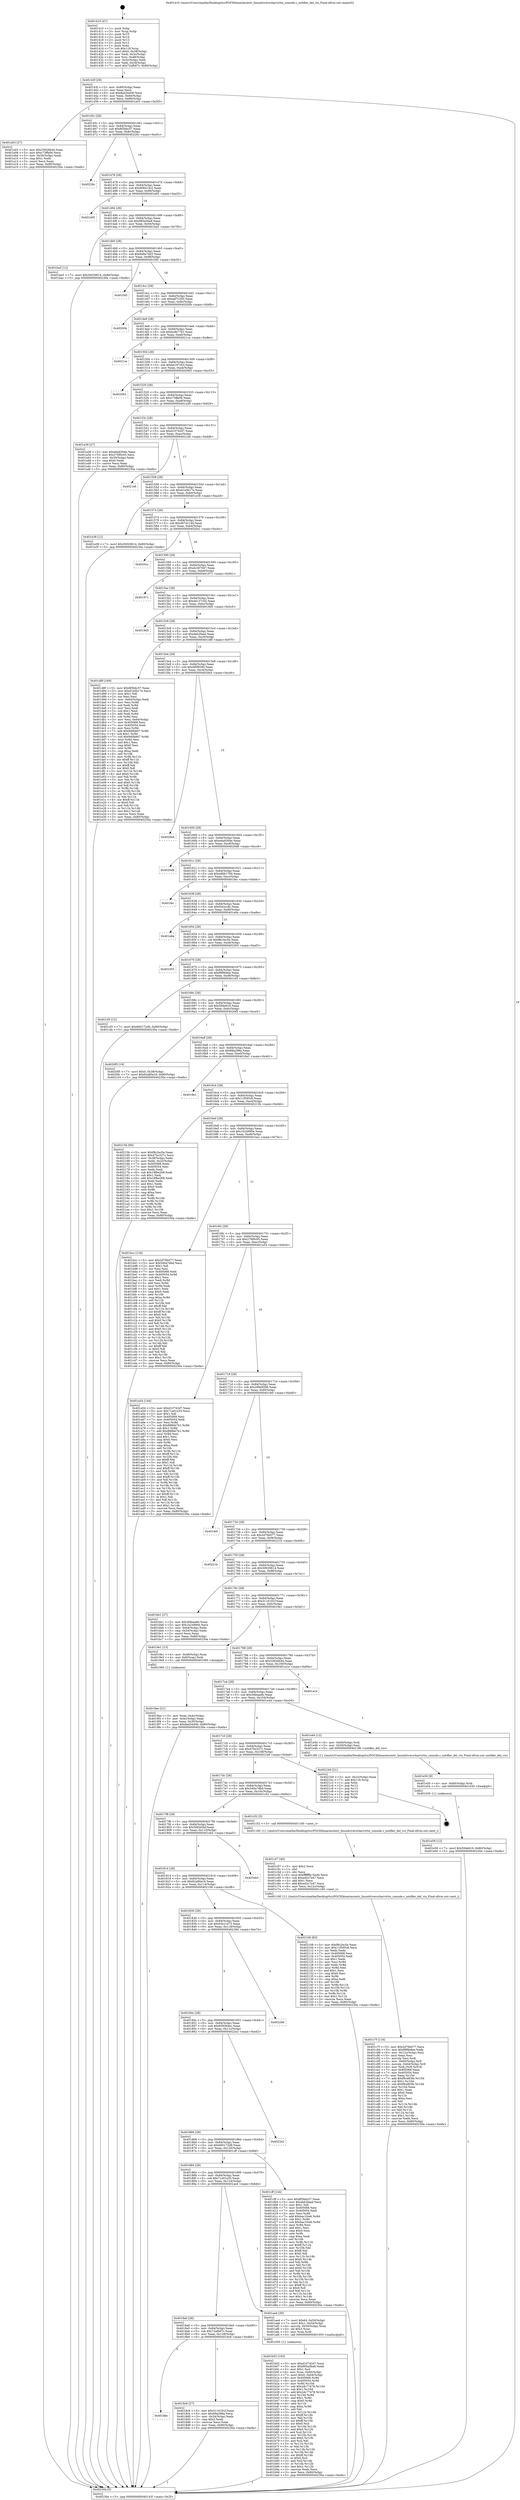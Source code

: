 digraph "0x401410" {
  label = "0x401410 (/mnt/c/Users/mathe/Desktop/tcc/POCII/binaries/extr_linuxdriverscharvirtio_console.c_notifier_del_vio_Final-ollvm.out::main(0))"
  labelloc = "t"
  node[shape=record]

  Entry [label="",width=0.3,height=0.3,shape=circle,fillcolor=black,style=filled]
  "0x40143f" [label="{
     0x40143f [29]\l
     | [instrs]\l
     &nbsp;&nbsp;0x40143f \<+3\>: mov -0x80(%rbp),%eax\l
     &nbsp;&nbsp;0x401442 \<+2\>: mov %eax,%ecx\l
     &nbsp;&nbsp;0x401444 \<+6\>: sub $0x8ad34406,%ecx\l
     &nbsp;&nbsp;0x40144a \<+6\>: mov %eax,-0x84(%rbp)\l
     &nbsp;&nbsp;0x401450 \<+6\>: mov %ecx,-0x88(%rbp)\l
     &nbsp;&nbsp;0x401456 \<+6\>: je 0000000000401a03 \<main+0x5f3\>\l
  }"]
  "0x401a03" [label="{
     0x401a03 [27]\l
     | [instrs]\l
     &nbsp;&nbsp;0x401a03 \<+5\>: mov $0x33926b44,%eax\l
     &nbsp;&nbsp;0x401a08 \<+5\>: mov $0xc73ffa06,%ecx\l
     &nbsp;&nbsp;0x401a0d \<+3\>: mov -0x30(%rbp),%edx\l
     &nbsp;&nbsp;0x401a10 \<+3\>: cmp $0x1,%edx\l
     &nbsp;&nbsp;0x401a13 \<+3\>: cmovl %ecx,%eax\l
     &nbsp;&nbsp;0x401a16 \<+3\>: mov %eax,-0x80(%rbp)\l
     &nbsp;&nbsp;0x401a19 \<+5\>: jmp 000000000040230a \<main+0xefa\>\l
  }"]
  "0x40145c" [label="{
     0x40145c [28]\l
     | [instrs]\l
     &nbsp;&nbsp;0x40145c \<+5\>: jmp 0000000000401461 \<main+0x51\>\l
     &nbsp;&nbsp;0x401461 \<+6\>: mov -0x84(%rbp),%eax\l
     &nbsp;&nbsp;0x401467 \<+5\>: sub $0x8f3bbc57,%eax\l
     &nbsp;&nbsp;0x40146c \<+6\>: mov %eax,-0x8c(%rbp)\l
     &nbsp;&nbsp;0x401472 \<+6\>: je 000000000040226c \<main+0xe5c\>\l
  }"]
  Exit [label="",width=0.3,height=0.3,shape=circle,fillcolor=black,style=filled,peripheries=2]
  "0x40226c" [label="{
     0x40226c\l
  }", style=dashed]
  "0x401478" [label="{
     0x401478 [28]\l
     | [instrs]\l
     &nbsp;&nbsp;0x401478 \<+5\>: jmp 000000000040147d \<main+0x6d\>\l
     &nbsp;&nbsp;0x40147d \<+6\>: mov -0x84(%rbp),%eax\l
     &nbsp;&nbsp;0x401483 \<+5\>: sub $0x906014c2,%eax\l
     &nbsp;&nbsp;0x401488 \<+6\>: mov %eax,-0x90(%rbp)\l
     &nbsp;&nbsp;0x40148e \<+6\>: je 0000000000401e65 \<main+0xa55\>\l
  }"]
  "0x401e59" [label="{
     0x401e59 [12]\l
     | [instrs]\l
     &nbsp;&nbsp;0x401e59 \<+7\>: movl $0x594e616,-0x80(%rbp)\l
     &nbsp;&nbsp;0x401e60 \<+5\>: jmp 000000000040230a \<main+0xefa\>\l
  }"]
  "0x401e65" [label="{
     0x401e65\l
  }", style=dashed]
  "0x401494" [label="{
     0x401494 [28]\l
     | [instrs]\l
     &nbsp;&nbsp;0x401494 \<+5\>: jmp 0000000000401499 \<main+0x89\>\l
     &nbsp;&nbsp;0x401499 \<+6\>: mov -0x84(%rbp),%eax\l
     &nbsp;&nbsp;0x40149f \<+5\>: sub $0x995a5ba8,%eax\l
     &nbsp;&nbsp;0x4014a4 \<+6\>: mov %eax,-0x94(%rbp)\l
     &nbsp;&nbsp;0x4014aa \<+6\>: je 0000000000401ba5 \<main+0x795\>\l
  }"]
  "0x401e50" [label="{
     0x401e50 [9]\l
     | [instrs]\l
     &nbsp;&nbsp;0x401e50 \<+4\>: mov -0x60(%rbp),%rdi\l
     &nbsp;&nbsp;0x401e54 \<+5\>: call 0000000000401030 \<free@plt\>\l
     | [calls]\l
     &nbsp;&nbsp;0x401030 \{1\} (unknown)\l
  }"]
  "0x401ba5" [label="{
     0x401ba5 [12]\l
     | [instrs]\l
     &nbsp;&nbsp;0x401ba5 \<+7\>: movl $0x30029614,-0x80(%rbp)\l
     &nbsp;&nbsp;0x401bac \<+5\>: jmp 000000000040230a \<main+0xefa\>\l
  }"]
  "0x4014b0" [label="{
     0x4014b0 [28]\l
     | [instrs]\l
     &nbsp;&nbsp;0x4014b0 \<+5\>: jmp 00000000004014b5 \<main+0xa5\>\l
     &nbsp;&nbsp;0x4014b5 \<+6\>: mov -0x84(%rbp),%eax\l
     &nbsp;&nbsp;0x4014bb \<+5\>: sub $0x9a9a7dd3,%eax\l
     &nbsp;&nbsp;0x4014c0 \<+6\>: mov %eax,-0x98(%rbp)\l
     &nbsp;&nbsp;0x4014c6 \<+6\>: je 0000000000401f45 \<main+0xb35\>\l
  }"]
  "0x401c7f" [label="{
     0x401c7f [116]\l
     | [instrs]\l
     &nbsp;&nbsp;0x401c7f \<+5\>: mov $0x2d76b077,%ecx\l
     &nbsp;&nbsp;0x401c84 \<+5\>: mov $0xf9f9b8ee,%edx\l
     &nbsp;&nbsp;0x401c89 \<+6\>: mov -0x12c(%rbp),%esi\l
     &nbsp;&nbsp;0x401c8f \<+3\>: imul %eax,%esi\l
     &nbsp;&nbsp;0x401c92 \<+3\>: movslq %esi,%rdi\l
     &nbsp;&nbsp;0x401c95 \<+4\>: mov -0x60(%rbp),%r8\l
     &nbsp;&nbsp;0x401c99 \<+4\>: movslq -0x64(%rbp),%r9\l
     &nbsp;&nbsp;0x401c9d \<+4\>: mov %rdi,(%r8,%r9,8)\l
     &nbsp;&nbsp;0x401ca1 \<+7\>: mov 0x405068,%eax\l
     &nbsp;&nbsp;0x401ca8 \<+7\>: mov 0x405054,%esi\l
     &nbsp;&nbsp;0x401caf \<+3\>: mov %eax,%r10d\l
     &nbsp;&nbsp;0x401cb2 \<+7\>: add $0xf9cd83fe,%r10d\l
     &nbsp;&nbsp;0x401cb9 \<+4\>: sub $0x1,%r10d\l
     &nbsp;&nbsp;0x401cbd \<+7\>: sub $0xf9cd83fe,%r10d\l
     &nbsp;&nbsp;0x401cc4 \<+4\>: imul %r10d,%eax\l
     &nbsp;&nbsp;0x401cc8 \<+3\>: and $0x1,%eax\l
     &nbsp;&nbsp;0x401ccb \<+3\>: cmp $0x0,%eax\l
     &nbsp;&nbsp;0x401cce \<+4\>: sete %r11b\l
     &nbsp;&nbsp;0x401cd2 \<+3\>: cmp $0xa,%esi\l
     &nbsp;&nbsp;0x401cd5 \<+3\>: setl %bl\l
     &nbsp;&nbsp;0x401cd8 \<+3\>: mov %r11b,%r14b\l
     &nbsp;&nbsp;0x401cdb \<+3\>: and %bl,%r14b\l
     &nbsp;&nbsp;0x401cde \<+3\>: xor %bl,%r11b\l
     &nbsp;&nbsp;0x401ce1 \<+3\>: or %r11b,%r14b\l
     &nbsp;&nbsp;0x401ce4 \<+4\>: test $0x1,%r14b\l
     &nbsp;&nbsp;0x401ce8 \<+3\>: cmovne %edx,%ecx\l
     &nbsp;&nbsp;0x401ceb \<+3\>: mov %ecx,-0x80(%rbp)\l
     &nbsp;&nbsp;0x401cee \<+5\>: jmp 000000000040230a \<main+0xefa\>\l
  }"]
  "0x401f45" [label="{
     0x401f45\l
  }", style=dashed]
  "0x4014cc" [label="{
     0x4014cc [28]\l
     | [instrs]\l
     &nbsp;&nbsp;0x4014cc \<+5\>: jmp 00000000004014d1 \<main+0xc1\>\l
     &nbsp;&nbsp;0x4014d1 \<+6\>: mov -0x84(%rbp),%eax\l
     &nbsp;&nbsp;0x4014d7 \<+5\>: sub $0xaef7c265,%eax\l
     &nbsp;&nbsp;0x4014dc \<+6\>: mov %eax,-0x9c(%rbp)\l
     &nbsp;&nbsp;0x4014e2 \<+6\>: je 000000000040200b \<main+0xbfb\>\l
  }"]
  "0x401c57" [label="{
     0x401c57 [40]\l
     | [instrs]\l
     &nbsp;&nbsp;0x401c57 \<+5\>: mov $0x2,%ecx\l
     &nbsp;&nbsp;0x401c5c \<+1\>: cltd\l
     &nbsp;&nbsp;0x401c5d \<+2\>: idiv %ecx\l
     &nbsp;&nbsp;0x401c5f \<+6\>: imul $0xfffffffe,%edx,%ecx\l
     &nbsp;&nbsp;0x401c65 \<+6\>: sub $0xed2c7e47,%ecx\l
     &nbsp;&nbsp;0x401c6b \<+3\>: add $0x1,%ecx\l
     &nbsp;&nbsp;0x401c6e \<+6\>: add $0xed2c7e47,%ecx\l
     &nbsp;&nbsp;0x401c74 \<+6\>: mov %ecx,-0x12c(%rbp)\l
     &nbsp;&nbsp;0x401c7a \<+5\>: call 0000000000401160 \<next_i\>\l
     | [calls]\l
     &nbsp;&nbsp;0x401160 \{1\} (/mnt/c/Users/mathe/Desktop/tcc/POCII/binaries/extr_linuxdriverscharvirtio_console.c_notifier_del_vio_Final-ollvm.out::next_i)\l
  }"]
  "0x40200b" [label="{
     0x40200b\l
  }", style=dashed]
  "0x4014e8" [label="{
     0x4014e8 [28]\l
     | [instrs]\l
     &nbsp;&nbsp;0x4014e8 \<+5\>: jmp 00000000004014ed \<main+0xdd\>\l
     &nbsp;&nbsp;0x4014ed \<+6\>: mov -0x84(%rbp),%eax\l
     &nbsp;&nbsp;0x4014f3 \<+5\>: sub $0xbc9e77b1,%eax\l
     &nbsp;&nbsp;0x4014f8 \<+6\>: mov %eax,-0xa0(%rbp)\l
     &nbsp;&nbsp;0x4014fe \<+6\>: je 00000000004021ce \<main+0xdbe\>\l
  }"]
  "0x401b02" [label="{
     0x401b02 [163]\l
     | [instrs]\l
     &nbsp;&nbsp;0x401b02 \<+5\>: mov $0xd10742d7,%ecx\l
     &nbsp;&nbsp;0x401b07 \<+5\>: mov $0x995a5ba8,%edx\l
     &nbsp;&nbsp;0x401b0c \<+3\>: mov $0x1,%sil\l
     &nbsp;&nbsp;0x401b0f \<+4\>: mov %rax,-0x60(%rbp)\l
     &nbsp;&nbsp;0x401b13 \<+7\>: movl $0x0,-0x64(%rbp)\l
     &nbsp;&nbsp;0x401b1a \<+8\>: mov 0x405068,%r8d\l
     &nbsp;&nbsp;0x401b22 \<+8\>: mov 0x405054,%r9d\l
     &nbsp;&nbsp;0x401b2a \<+3\>: mov %r8d,%r10d\l
     &nbsp;&nbsp;0x401b2d \<+7\>: sub $0x2dc77478,%r10d\l
     &nbsp;&nbsp;0x401b34 \<+4\>: sub $0x1,%r10d\l
     &nbsp;&nbsp;0x401b38 \<+7\>: add $0x2dc77478,%r10d\l
     &nbsp;&nbsp;0x401b3f \<+4\>: imul %r10d,%r8d\l
     &nbsp;&nbsp;0x401b43 \<+4\>: and $0x1,%r8d\l
     &nbsp;&nbsp;0x401b47 \<+4\>: cmp $0x0,%r8d\l
     &nbsp;&nbsp;0x401b4b \<+4\>: sete %r11b\l
     &nbsp;&nbsp;0x401b4f \<+4\>: cmp $0xa,%r9d\l
     &nbsp;&nbsp;0x401b53 \<+3\>: setl %bl\l
     &nbsp;&nbsp;0x401b56 \<+3\>: mov %r11b,%r14b\l
     &nbsp;&nbsp;0x401b59 \<+4\>: xor $0xff,%r14b\l
     &nbsp;&nbsp;0x401b5d \<+3\>: mov %bl,%r15b\l
     &nbsp;&nbsp;0x401b60 \<+4\>: xor $0xff,%r15b\l
     &nbsp;&nbsp;0x401b64 \<+4\>: xor $0x0,%sil\l
     &nbsp;&nbsp;0x401b68 \<+3\>: mov %r14b,%r12b\l
     &nbsp;&nbsp;0x401b6b \<+4\>: and $0x0,%r12b\l
     &nbsp;&nbsp;0x401b6f \<+3\>: and %sil,%r11b\l
     &nbsp;&nbsp;0x401b72 \<+3\>: mov %r15b,%r13b\l
     &nbsp;&nbsp;0x401b75 \<+4\>: and $0x0,%r13b\l
     &nbsp;&nbsp;0x401b79 \<+3\>: and %sil,%bl\l
     &nbsp;&nbsp;0x401b7c \<+3\>: or %r11b,%r12b\l
     &nbsp;&nbsp;0x401b7f \<+3\>: or %bl,%r13b\l
     &nbsp;&nbsp;0x401b82 \<+3\>: xor %r13b,%r12b\l
     &nbsp;&nbsp;0x401b85 \<+3\>: or %r15b,%r14b\l
     &nbsp;&nbsp;0x401b88 \<+4\>: xor $0xff,%r14b\l
     &nbsp;&nbsp;0x401b8c \<+4\>: or $0x0,%sil\l
     &nbsp;&nbsp;0x401b90 \<+3\>: and %sil,%r14b\l
     &nbsp;&nbsp;0x401b93 \<+3\>: or %r14b,%r12b\l
     &nbsp;&nbsp;0x401b96 \<+4\>: test $0x1,%r12b\l
     &nbsp;&nbsp;0x401b9a \<+3\>: cmovne %edx,%ecx\l
     &nbsp;&nbsp;0x401b9d \<+3\>: mov %ecx,-0x80(%rbp)\l
     &nbsp;&nbsp;0x401ba0 \<+5\>: jmp 000000000040230a \<main+0xefa\>\l
  }"]
  "0x4021ce" [label="{
     0x4021ce\l
  }", style=dashed]
  "0x401504" [label="{
     0x401504 [28]\l
     | [instrs]\l
     &nbsp;&nbsp;0x401504 \<+5\>: jmp 0000000000401509 \<main+0xf9\>\l
     &nbsp;&nbsp;0x401509 \<+6\>: mov -0x84(%rbp),%eax\l
     &nbsp;&nbsp;0x40150f \<+5\>: sub $0xbe187cb3,%eax\l
     &nbsp;&nbsp;0x401514 \<+6\>: mov %eax,-0xa4(%rbp)\l
     &nbsp;&nbsp;0x40151a \<+6\>: je 0000000000402063 \<main+0xc53\>\l
  }"]
  "0x4019ee" [label="{
     0x4019ee [21]\l
     | [instrs]\l
     &nbsp;&nbsp;0x4019ee \<+3\>: mov %eax,-0x4c(%rbp)\l
     &nbsp;&nbsp;0x4019f1 \<+3\>: mov -0x4c(%rbp),%eax\l
     &nbsp;&nbsp;0x4019f4 \<+3\>: mov %eax,-0x30(%rbp)\l
     &nbsp;&nbsp;0x4019f7 \<+7\>: movl $0x8ad34406,-0x80(%rbp)\l
     &nbsp;&nbsp;0x4019fe \<+5\>: jmp 000000000040230a \<main+0xefa\>\l
  }"]
  "0x402063" [label="{
     0x402063\l
  }", style=dashed]
  "0x401520" [label="{
     0x401520 [28]\l
     | [instrs]\l
     &nbsp;&nbsp;0x401520 \<+5\>: jmp 0000000000401525 \<main+0x115\>\l
     &nbsp;&nbsp;0x401525 \<+6\>: mov -0x84(%rbp),%eax\l
     &nbsp;&nbsp;0x40152b \<+5\>: sub $0xc73ffa06,%eax\l
     &nbsp;&nbsp;0x401530 \<+6\>: mov %eax,-0xa8(%rbp)\l
     &nbsp;&nbsp;0x401536 \<+6\>: je 0000000000401a39 \<main+0x629\>\l
  }"]
  "0x401410" [label="{
     0x401410 [47]\l
     | [instrs]\l
     &nbsp;&nbsp;0x401410 \<+1\>: push %rbp\l
     &nbsp;&nbsp;0x401411 \<+3\>: mov %rsp,%rbp\l
     &nbsp;&nbsp;0x401414 \<+2\>: push %r15\l
     &nbsp;&nbsp;0x401416 \<+2\>: push %r14\l
     &nbsp;&nbsp;0x401418 \<+2\>: push %r13\l
     &nbsp;&nbsp;0x40141a \<+2\>: push %r12\l
     &nbsp;&nbsp;0x40141c \<+1\>: push %rbx\l
     &nbsp;&nbsp;0x40141d \<+7\>: sub $0x118,%rsp\l
     &nbsp;&nbsp;0x401424 \<+7\>: movl $0x0,-0x38(%rbp)\l
     &nbsp;&nbsp;0x40142b \<+3\>: mov %edi,-0x3c(%rbp)\l
     &nbsp;&nbsp;0x40142e \<+4\>: mov %rsi,-0x48(%rbp)\l
     &nbsp;&nbsp;0x401432 \<+3\>: mov -0x3c(%rbp),%edi\l
     &nbsp;&nbsp;0x401435 \<+3\>: mov %edi,-0x34(%rbp)\l
     &nbsp;&nbsp;0x401438 \<+7\>: movl $0x72afb97c,-0x80(%rbp)\l
  }"]
  "0x401a39" [label="{
     0x401a39 [27]\l
     | [instrs]\l
     &nbsp;&nbsp;0x401a39 \<+5\>: mov $0xe6a9394e,%eax\l
     &nbsp;&nbsp;0x401a3e \<+5\>: mov $0x276f0c05,%ecx\l
     &nbsp;&nbsp;0x401a43 \<+3\>: mov -0x30(%rbp),%edx\l
     &nbsp;&nbsp;0x401a46 \<+3\>: cmp $0x0,%edx\l
     &nbsp;&nbsp;0x401a49 \<+3\>: cmove %ecx,%eax\l
     &nbsp;&nbsp;0x401a4c \<+3\>: mov %eax,-0x80(%rbp)\l
     &nbsp;&nbsp;0x401a4f \<+5\>: jmp 000000000040230a \<main+0xefa\>\l
  }"]
  "0x40153c" [label="{
     0x40153c [28]\l
     | [instrs]\l
     &nbsp;&nbsp;0x40153c \<+5\>: jmp 0000000000401541 \<main+0x131\>\l
     &nbsp;&nbsp;0x401541 \<+6\>: mov -0x84(%rbp),%eax\l
     &nbsp;&nbsp;0x401547 \<+5\>: sub $0xd10742d7,%eax\l
     &nbsp;&nbsp;0x40154c \<+6\>: mov %eax,-0xac(%rbp)\l
     &nbsp;&nbsp;0x401552 \<+6\>: je 00000000004021e6 \<main+0xdd6\>\l
  }"]
  "0x40230a" [label="{
     0x40230a [5]\l
     | [instrs]\l
     &nbsp;&nbsp;0x40230a \<+5\>: jmp 000000000040143f \<main+0x2f\>\l
  }"]
  "0x4021e6" [label="{
     0x4021e6\l
  }", style=dashed]
  "0x401558" [label="{
     0x401558 [28]\l
     | [instrs]\l
     &nbsp;&nbsp;0x401558 \<+5\>: jmp 000000000040155d \<main+0x14d\>\l
     &nbsp;&nbsp;0x40155d \<+6\>: mov -0x84(%rbp),%eax\l
     &nbsp;&nbsp;0x401563 \<+5\>: sub $0xd1e0b17e,%eax\l
     &nbsp;&nbsp;0x401568 \<+6\>: mov %eax,-0xb0(%rbp)\l
     &nbsp;&nbsp;0x40156e \<+6\>: je 0000000000401e38 \<main+0xa28\>\l
  }"]
  "0x4018bc" [label="{
     0x4018bc\l
  }", style=dashed]
  "0x401e38" [label="{
     0x401e38 [12]\l
     | [instrs]\l
     &nbsp;&nbsp;0x401e38 \<+7\>: movl $0x30029614,-0x80(%rbp)\l
     &nbsp;&nbsp;0x401e3f \<+5\>: jmp 000000000040230a \<main+0xefa\>\l
  }"]
  "0x401574" [label="{
     0x401574 [28]\l
     | [instrs]\l
     &nbsp;&nbsp;0x401574 \<+5\>: jmp 0000000000401579 \<main+0x169\>\l
     &nbsp;&nbsp;0x401579 \<+6\>: mov -0x84(%rbp),%eax\l
     &nbsp;&nbsp;0x40157f \<+5\>: sub $0xd67d1149,%eax\l
     &nbsp;&nbsp;0x401584 \<+6\>: mov %eax,-0xb4(%rbp)\l
     &nbsp;&nbsp;0x40158a \<+6\>: je 00000000004020cc \<main+0xcbc\>\l
  }"]
  "0x4018c6" [label="{
     0x4018c6 [27]\l
     | [instrs]\l
     &nbsp;&nbsp;0x4018c6 \<+5\>: mov $0x3116191f,%eax\l
     &nbsp;&nbsp;0x4018cb \<+5\>: mov $0x89a298a,%ecx\l
     &nbsp;&nbsp;0x4018d0 \<+3\>: mov -0x34(%rbp),%edx\l
     &nbsp;&nbsp;0x4018d3 \<+3\>: cmp $0x2,%edx\l
     &nbsp;&nbsp;0x4018d6 \<+3\>: cmovne %ecx,%eax\l
     &nbsp;&nbsp;0x4018d9 \<+3\>: mov %eax,-0x80(%rbp)\l
     &nbsp;&nbsp;0x4018dc \<+5\>: jmp 000000000040230a \<main+0xefa\>\l
  }"]
  "0x4020cc" [label="{
     0x4020cc\l
  }", style=dashed]
  "0x401590" [label="{
     0x401590 [28]\l
     | [instrs]\l
     &nbsp;&nbsp;0x401590 \<+5\>: jmp 0000000000401595 \<main+0x185\>\l
     &nbsp;&nbsp;0x401595 \<+6\>: mov -0x84(%rbp),%eax\l
     &nbsp;&nbsp;0x40159b \<+5\>: sub $0xdc287047,%eax\l
     &nbsp;&nbsp;0x4015a0 \<+6\>: mov %eax,-0xb8(%rbp)\l
     &nbsp;&nbsp;0x4015a6 \<+6\>: je 0000000000401971 \<main+0x561\>\l
  }"]
  "0x4018a0" [label="{
     0x4018a0 [28]\l
     | [instrs]\l
     &nbsp;&nbsp;0x4018a0 \<+5\>: jmp 00000000004018a5 \<main+0x495\>\l
     &nbsp;&nbsp;0x4018a5 \<+6\>: mov -0x84(%rbp),%eax\l
     &nbsp;&nbsp;0x4018ab \<+5\>: sub $0x72afb97c,%eax\l
     &nbsp;&nbsp;0x4018b0 \<+6\>: mov %eax,-0x128(%rbp)\l
     &nbsp;&nbsp;0x4018b6 \<+6\>: je 00000000004018c6 \<main+0x4b6\>\l
  }"]
  "0x401971" [label="{
     0x401971\l
  }", style=dashed]
  "0x4015ac" [label="{
     0x4015ac [28]\l
     | [instrs]\l
     &nbsp;&nbsp;0x4015ac \<+5\>: jmp 00000000004015b1 \<main+0x1a1\>\l
     &nbsp;&nbsp;0x4015b1 \<+6\>: mov -0x84(%rbp),%eax\l
     &nbsp;&nbsp;0x4015b7 \<+5\>: sub $0xdd137c02,%eax\l
     &nbsp;&nbsp;0x4015bc \<+6\>: mov %eax,-0xbc(%rbp)\l
     &nbsp;&nbsp;0x4015c2 \<+6\>: je 00000000004019d5 \<main+0x5c5\>\l
  }"]
  "0x401ae4" [label="{
     0x401ae4 [30]\l
     | [instrs]\l
     &nbsp;&nbsp;0x401ae4 \<+7\>: movl $0x64,-0x50(%rbp)\l
     &nbsp;&nbsp;0x401aeb \<+7\>: movl $0x1,-0x54(%rbp)\l
     &nbsp;&nbsp;0x401af2 \<+4\>: movslq -0x54(%rbp),%rax\l
     &nbsp;&nbsp;0x401af6 \<+4\>: shl $0x3,%rax\l
     &nbsp;&nbsp;0x401afa \<+3\>: mov %rax,%rdi\l
     &nbsp;&nbsp;0x401afd \<+5\>: call 0000000000401050 \<malloc@plt\>\l
     | [calls]\l
     &nbsp;&nbsp;0x401050 \{1\} (unknown)\l
  }"]
  "0x4019d5" [label="{
     0x4019d5\l
  }", style=dashed]
  "0x4015c8" [label="{
     0x4015c8 [28]\l
     | [instrs]\l
     &nbsp;&nbsp;0x4015c8 \<+5\>: jmp 00000000004015cd \<main+0x1bd\>\l
     &nbsp;&nbsp;0x4015cd \<+6\>: mov -0x84(%rbp),%eax\l
     &nbsp;&nbsp;0x4015d3 \<+5\>: sub $0xdeb2faad,%eax\l
     &nbsp;&nbsp;0x4015d8 \<+6\>: mov %eax,-0xc0(%rbp)\l
     &nbsp;&nbsp;0x4015de \<+6\>: je 0000000000401d8f \<main+0x97f\>\l
  }"]
  "0x401884" [label="{
     0x401884 [28]\l
     | [instrs]\l
     &nbsp;&nbsp;0x401884 \<+5\>: jmp 0000000000401889 \<main+0x479\>\l
     &nbsp;&nbsp;0x401889 \<+6\>: mov -0x84(%rbp),%eax\l
     &nbsp;&nbsp;0x40188f \<+5\>: sub $0x71a01e35,%eax\l
     &nbsp;&nbsp;0x401894 \<+6\>: mov %eax,-0x124(%rbp)\l
     &nbsp;&nbsp;0x40189a \<+6\>: je 0000000000401ae4 \<main+0x6d4\>\l
  }"]
  "0x401d8f" [label="{
     0x401d8f [169]\l
     | [instrs]\l
     &nbsp;&nbsp;0x401d8f \<+5\>: mov $0x8f3bbc57,%eax\l
     &nbsp;&nbsp;0x401d94 \<+5\>: mov $0xd1e0b17e,%ecx\l
     &nbsp;&nbsp;0x401d99 \<+2\>: mov $0x1,%dl\l
     &nbsp;&nbsp;0x401d9b \<+2\>: xor %esi,%esi\l
     &nbsp;&nbsp;0x401d9d \<+3\>: mov -0x64(%rbp),%edi\l
     &nbsp;&nbsp;0x401da0 \<+3\>: mov %esi,%r8d\l
     &nbsp;&nbsp;0x401da3 \<+3\>: sub %edi,%r8d\l
     &nbsp;&nbsp;0x401da6 \<+2\>: mov %esi,%edi\l
     &nbsp;&nbsp;0x401da8 \<+3\>: sub $0x1,%edi\l
     &nbsp;&nbsp;0x401dab \<+3\>: add %edi,%r8d\l
     &nbsp;&nbsp;0x401dae \<+3\>: sub %r8d,%esi\l
     &nbsp;&nbsp;0x401db1 \<+3\>: mov %esi,-0x64(%rbp)\l
     &nbsp;&nbsp;0x401db4 \<+7\>: mov 0x405068,%esi\l
     &nbsp;&nbsp;0x401dbb \<+7\>: mov 0x405054,%edi\l
     &nbsp;&nbsp;0x401dc2 \<+3\>: mov %esi,%r8d\l
     &nbsp;&nbsp;0x401dc5 \<+7\>: add $0x9d0b8d7,%r8d\l
     &nbsp;&nbsp;0x401dcc \<+4\>: sub $0x1,%r8d\l
     &nbsp;&nbsp;0x401dd0 \<+7\>: sub $0x9d0b8d7,%r8d\l
     &nbsp;&nbsp;0x401dd7 \<+4\>: imul %r8d,%esi\l
     &nbsp;&nbsp;0x401ddb \<+3\>: and $0x1,%esi\l
     &nbsp;&nbsp;0x401dde \<+3\>: cmp $0x0,%esi\l
     &nbsp;&nbsp;0x401de1 \<+4\>: sete %r9b\l
     &nbsp;&nbsp;0x401de5 \<+3\>: cmp $0xa,%edi\l
     &nbsp;&nbsp;0x401de8 \<+4\>: setl %r10b\l
     &nbsp;&nbsp;0x401dec \<+3\>: mov %r9b,%r11b\l
     &nbsp;&nbsp;0x401def \<+4\>: xor $0xff,%r11b\l
     &nbsp;&nbsp;0x401df3 \<+3\>: mov %r10b,%bl\l
     &nbsp;&nbsp;0x401df6 \<+3\>: xor $0xff,%bl\l
     &nbsp;&nbsp;0x401df9 \<+3\>: xor $0x0,%dl\l
     &nbsp;&nbsp;0x401dfc \<+3\>: mov %r11b,%r14b\l
     &nbsp;&nbsp;0x401dff \<+4\>: and $0x0,%r14b\l
     &nbsp;&nbsp;0x401e03 \<+3\>: and %dl,%r9b\l
     &nbsp;&nbsp;0x401e06 \<+3\>: mov %bl,%r15b\l
     &nbsp;&nbsp;0x401e09 \<+4\>: and $0x0,%r15b\l
     &nbsp;&nbsp;0x401e0d \<+3\>: and %dl,%r10b\l
     &nbsp;&nbsp;0x401e10 \<+3\>: or %r9b,%r14b\l
     &nbsp;&nbsp;0x401e13 \<+3\>: or %r10b,%r15b\l
     &nbsp;&nbsp;0x401e16 \<+3\>: xor %r15b,%r14b\l
     &nbsp;&nbsp;0x401e19 \<+3\>: or %bl,%r11b\l
     &nbsp;&nbsp;0x401e1c \<+4\>: xor $0xff,%r11b\l
     &nbsp;&nbsp;0x401e20 \<+3\>: or $0x0,%dl\l
     &nbsp;&nbsp;0x401e23 \<+3\>: and %dl,%r11b\l
     &nbsp;&nbsp;0x401e26 \<+3\>: or %r11b,%r14b\l
     &nbsp;&nbsp;0x401e29 \<+4\>: test $0x1,%r14b\l
     &nbsp;&nbsp;0x401e2d \<+3\>: cmovne %ecx,%eax\l
     &nbsp;&nbsp;0x401e30 \<+3\>: mov %eax,-0x80(%rbp)\l
     &nbsp;&nbsp;0x401e33 \<+5\>: jmp 000000000040230a \<main+0xefa\>\l
  }"]
  "0x4015e4" [label="{
     0x4015e4 [28]\l
     | [instrs]\l
     &nbsp;&nbsp;0x4015e4 \<+5\>: jmp 00000000004015e9 \<main+0x1d9\>\l
     &nbsp;&nbsp;0x4015e9 \<+6\>: mov -0x84(%rbp),%eax\l
     &nbsp;&nbsp;0x4015ef \<+5\>: sub $0xdf0f9280,%eax\l
     &nbsp;&nbsp;0x4015f4 \<+6\>: mov %eax,-0xc4(%rbp)\l
     &nbsp;&nbsp;0x4015fa \<+6\>: je 00000000004020e4 \<main+0xcd4\>\l
  }"]
  "0x401cff" [label="{
     0x401cff [144]\l
     | [instrs]\l
     &nbsp;&nbsp;0x401cff \<+5\>: mov $0x8f3bbc57,%eax\l
     &nbsp;&nbsp;0x401d04 \<+5\>: mov $0xdeb2faad,%ecx\l
     &nbsp;&nbsp;0x401d09 \<+2\>: mov $0x1,%dl\l
     &nbsp;&nbsp;0x401d0b \<+7\>: mov 0x405068,%esi\l
     &nbsp;&nbsp;0x401d12 \<+7\>: mov 0x405054,%edi\l
     &nbsp;&nbsp;0x401d19 \<+3\>: mov %esi,%r8d\l
     &nbsp;&nbsp;0x401d1c \<+7\>: add $0xbac1fce6,%r8d\l
     &nbsp;&nbsp;0x401d23 \<+4\>: sub $0x1,%r8d\l
     &nbsp;&nbsp;0x401d27 \<+7\>: sub $0xbac1fce6,%r8d\l
     &nbsp;&nbsp;0x401d2e \<+4\>: imul %r8d,%esi\l
     &nbsp;&nbsp;0x401d32 \<+3\>: and $0x1,%esi\l
     &nbsp;&nbsp;0x401d35 \<+3\>: cmp $0x0,%esi\l
     &nbsp;&nbsp;0x401d38 \<+4\>: sete %r9b\l
     &nbsp;&nbsp;0x401d3c \<+3\>: cmp $0xa,%edi\l
     &nbsp;&nbsp;0x401d3f \<+4\>: setl %r10b\l
     &nbsp;&nbsp;0x401d43 \<+3\>: mov %r9b,%r11b\l
     &nbsp;&nbsp;0x401d46 \<+4\>: xor $0xff,%r11b\l
     &nbsp;&nbsp;0x401d4a \<+3\>: mov %r10b,%bl\l
     &nbsp;&nbsp;0x401d4d \<+3\>: xor $0xff,%bl\l
     &nbsp;&nbsp;0x401d50 \<+3\>: xor $0x0,%dl\l
     &nbsp;&nbsp;0x401d53 \<+3\>: mov %r11b,%r14b\l
     &nbsp;&nbsp;0x401d56 \<+4\>: and $0x0,%r14b\l
     &nbsp;&nbsp;0x401d5a \<+3\>: and %dl,%r9b\l
     &nbsp;&nbsp;0x401d5d \<+3\>: mov %bl,%r15b\l
     &nbsp;&nbsp;0x401d60 \<+4\>: and $0x0,%r15b\l
     &nbsp;&nbsp;0x401d64 \<+3\>: and %dl,%r10b\l
     &nbsp;&nbsp;0x401d67 \<+3\>: or %r9b,%r14b\l
     &nbsp;&nbsp;0x401d6a \<+3\>: or %r10b,%r15b\l
     &nbsp;&nbsp;0x401d6d \<+3\>: xor %r15b,%r14b\l
     &nbsp;&nbsp;0x401d70 \<+3\>: or %bl,%r11b\l
     &nbsp;&nbsp;0x401d73 \<+4\>: xor $0xff,%r11b\l
     &nbsp;&nbsp;0x401d77 \<+3\>: or $0x0,%dl\l
     &nbsp;&nbsp;0x401d7a \<+3\>: and %dl,%r11b\l
     &nbsp;&nbsp;0x401d7d \<+3\>: or %r11b,%r14b\l
     &nbsp;&nbsp;0x401d80 \<+4\>: test $0x1,%r14b\l
     &nbsp;&nbsp;0x401d84 \<+3\>: cmovne %ecx,%eax\l
     &nbsp;&nbsp;0x401d87 \<+3\>: mov %eax,-0x80(%rbp)\l
     &nbsp;&nbsp;0x401d8a \<+5\>: jmp 000000000040230a \<main+0xefa\>\l
  }"]
  "0x4020e4" [label="{
     0x4020e4\l
  }", style=dashed]
  "0x401600" [label="{
     0x401600 [28]\l
     | [instrs]\l
     &nbsp;&nbsp;0x401600 \<+5\>: jmp 0000000000401605 \<main+0x1f5\>\l
     &nbsp;&nbsp;0x401605 \<+6\>: mov -0x84(%rbp),%eax\l
     &nbsp;&nbsp;0x40160b \<+5\>: sub $0xe6a9394e,%eax\l
     &nbsp;&nbsp;0x401610 \<+6\>: mov %eax,-0xc8(%rbp)\l
     &nbsp;&nbsp;0x401616 \<+6\>: je 00000000004020d8 \<main+0xcc8\>\l
  }"]
  "0x401868" [label="{
     0x401868 [28]\l
     | [instrs]\l
     &nbsp;&nbsp;0x401868 \<+5\>: jmp 000000000040186d \<main+0x45d\>\l
     &nbsp;&nbsp;0x40186d \<+6\>: mov -0x84(%rbp),%eax\l
     &nbsp;&nbsp;0x401873 \<+5\>: sub $0x660172d9,%eax\l
     &nbsp;&nbsp;0x401878 \<+6\>: mov %eax,-0x120(%rbp)\l
     &nbsp;&nbsp;0x40187e \<+6\>: je 0000000000401cff \<main+0x8ef\>\l
  }"]
  "0x4020d8" [label="{
     0x4020d8\l
  }", style=dashed]
  "0x40161c" [label="{
     0x40161c [28]\l
     | [instrs]\l
     &nbsp;&nbsp;0x40161c \<+5\>: jmp 0000000000401621 \<main+0x211\>\l
     &nbsp;&nbsp;0x401621 \<+6\>: mov -0x84(%rbp),%eax\l
     &nbsp;&nbsp;0x401627 \<+5\>: sub $0xe9061784,%eax\l
     &nbsp;&nbsp;0x40162c \<+6\>: mov %eax,-0xcc(%rbp)\l
     &nbsp;&nbsp;0x401632 \<+6\>: je 0000000000401fec \<main+0xbdc\>\l
  }"]
  "0x4022e2" [label="{
     0x4022e2\l
  }", style=dashed]
  "0x401fec" [label="{
     0x401fec\l
  }", style=dashed]
  "0x401638" [label="{
     0x401638 [28]\l
     | [instrs]\l
     &nbsp;&nbsp;0x401638 \<+5\>: jmp 000000000040163d \<main+0x22d\>\l
     &nbsp;&nbsp;0x40163d \<+6\>: mov -0x84(%rbp),%eax\l
     &nbsp;&nbsp;0x401643 \<+5\>: sub $0xf3e2cc8c,%eax\l
     &nbsp;&nbsp;0x401648 \<+6\>: mov %eax,-0xd0(%rbp)\l
     &nbsp;&nbsp;0x40164e \<+6\>: je 0000000000401e9a \<main+0xa8a\>\l
  }"]
  "0x40184c" [label="{
     0x40184c [28]\l
     | [instrs]\l
     &nbsp;&nbsp;0x40184c \<+5\>: jmp 0000000000401851 \<main+0x441\>\l
     &nbsp;&nbsp;0x401851 \<+6\>: mov -0x84(%rbp),%eax\l
     &nbsp;&nbsp;0x401857 \<+5\>: sub $0x658364ec,%eax\l
     &nbsp;&nbsp;0x40185c \<+6\>: mov %eax,-0x11c(%rbp)\l
     &nbsp;&nbsp;0x401862 \<+6\>: je 00000000004022e2 \<main+0xed2\>\l
  }"]
  "0x401e9a" [label="{
     0x401e9a\l
  }", style=dashed]
  "0x401654" [label="{
     0x401654 [28]\l
     | [instrs]\l
     &nbsp;&nbsp;0x401654 \<+5\>: jmp 0000000000401659 \<main+0x249\>\l
     &nbsp;&nbsp;0x401659 \<+6\>: mov -0x84(%rbp),%eax\l
     &nbsp;&nbsp;0x40165f \<+5\>: sub $0xf8c2ec5e,%eax\l
     &nbsp;&nbsp;0x401664 \<+6\>: mov %eax,-0xd4(%rbp)\l
     &nbsp;&nbsp;0x40166a \<+6\>: je 0000000000402303 \<main+0xef3\>\l
  }"]
  "0x40228d" [label="{
     0x40228d\l
  }", style=dashed]
  "0x402303" [label="{
     0x402303\l
  }", style=dashed]
  "0x401670" [label="{
     0x401670 [28]\l
     | [instrs]\l
     &nbsp;&nbsp;0x401670 \<+5\>: jmp 0000000000401675 \<main+0x265\>\l
     &nbsp;&nbsp;0x401675 \<+6\>: mov -0x84(%rbp),%eax\l
     &nbsp;&nbsp;0x40167b \<+5\>: sub $0xf9f9b8ee,%eax\l
     &nbsp;&nbsp;0x401680 \<+6\>: mov %eax,-0xd8(%rbp)\l
     &nbsp;&nbsp;0x401686 \<+6\>: je 0000000000401cf3 \<main+0x8e3\>\l
  }"]
  "0x401830" [label="{
     0x401830 [28]\l
     | [instrs]\l
     &nbsp;&nbsp;0x401830 \<+5\>: jmp 0000000000401835 \<main+0x425\>\l
     &nbsp;&nbsp;0x401835 \<+6\>: mov -0x84(%rbp),%eax\l
     &nbsp;&nbsp;0x40183b \<+5\>: sub $0x63e1c473,%eax\l
     &nbsp;&nbsp;0x401840 \<+6\>: mov %eax,-0x118(%rbp)\l
     &nbsp;&nbsp;0x401846 \<+6\>: je 000000000040228d \<main+0xe7d\>\l
  }"]
  "0x401cf3" [label="{
     0x401cf3 [12]\l
     | [instrs]\l
     &nbsp;&nbsp;0x401cf3 \<+7\>: movl $0x660172d9,-0x80(%rbp)\l
     &nbsp;&nbsp;0x401cfa \<+5\>: jmp 000000000040230a \<main+0xefa\>\l
  }"]
  "0x40168c" [label="{
     0x40168c [28]\l
     | [instrs]\l
     &nbsp;&nbsp;0x40168c \<+5\>: jmp 0000000000401691 \<main+0x281\>\l
     &nbsp;&nbsp;0x401691 \<+6\>: mov -0x84(%rbp),%eax\l
     &nbsp;&nbsp;0x401697 \<+5\>: sub $0x594e616,%eax\l
     &nbsp;&nbsp;0x40169c \<+6\>: mov %eax,-0xdc(%rbp)\l
     &nbsp;&nbsp;0x4016a2 \<+6\>: je 00000000004020f5 \<main+0xce5\>\l
  }"]
  "0x402108" [label="{
     0x402108 [83]\l
     | [instrs]\l
     &nbsp;&nbsp;0x402108 \<+5\>: mov $0xf8c2ec5e,%eax\l
     &nbsp;&nbsp;0x40210d \<+5\>: mov $0x11f595c8,%ecx\l
     &nbsp;&nbsp;0x402112 \<+2\>: xor %edx,%edx\l
     &nbsp;&nbsp;0x402114 \<+7\>: mov 0x405068,%esi\l
     &nbsp;&nbsp;0x40211b \<+7\>: mov 0x405054,%edi\l
     &nbsp;&nbsp;0x402122 \<+3\>: sub $0x1,%edx\l
     &nbsp;&nbsp;0x402125 \<+3\>: mov %esi,%r8d\l
     &nbsp;&nbsp;0x402128 \<+3\>: add %edx,%r8d\l
     &nbsp;&nbsp;0x40212b \<+4\>: imul %r8d,%esi\l
     &nbsp;&nbsp;0x40212f \<+3\>: and $0x1,%esi\l
     &nbsp;&nbsp;0x402132 \<+3\>: cmp $0x0,%esi\l
     &nbsp;&nbsp;0x402135 \<+4\>: sete %r9b\l
     &nbsp;&nbsp;0x402139 \<+3\>: cmp $0xa,%edi\l
     &nbsp;&nbsp;0x40213c \<+4\>: setl %r10b\l
     &nbsp;&nbsp;0x402140 \<+3\>: mov %r9b,%r11b\l
     &nbsp;&nbsp;0x402143 \<+3\>: and %r10b,%r11b\l
     &nbsp;&nbsp;0x402146 \<+3\>: xor %r10b,%r9b\l
     &nbsp;&nbsp;0x402149 \<+3\>: or %r9b,%r11b\l
     &nbsp;&nbsp;0x40214c \<+4\>: test $0x1,%r11b\l
     &nbsp;&nbsp;0x402150 \<+3\>: cmovne %ecx,%eax\l
     &nbsp;&nbsp;0x402153 \<+3\>: mov %eax,-0x80(%rbp)\l
     &nbsp;&nbsp;0x402156 \<+5\>: jmp 000000000040230a \<main+0xefa\>\l
  }"]
  "0x4020f5" [label="{
     0x4020f5 [19]\l
     | [instrs]\l
     &nbsp;&nbsp;0x4020f5 \<+7\>: movl $0x0,-0x38(%rbp)\l
     &nbsp;&nbsp;0x4020fc \<+7\>: movl $0x62a80a16,-0x80(%rbp)\l
     &nbsp;&nbsp;0x402103 \<+5\>: jmp 000000000040230a \<main+0xefa\>\l
  }"]
  "0x4016a8" [label="{
     0x4016a8 [28]\l
     | [instrs]\l
     &nbsp;&nbsp;0x4016a8 \<+5\>: jmp 00000000004016ad \<main+0x29d\>\l
     &nbsp;&nbsp;0x4016ad \<+6\>: mov -0x84(%rbp),%eax\l
     &nbsp;&nbsp;0x4016b3 \<+5\>: sub $0x89a298a,%eax\l
     &nbsp;&nbsp;0x4016b8 \<+6\>: mov %eax,-0xe0(%rbp)\l
     &nbsp;&nbsp;0x4016be \<+6\>: je 00000000004018e1 \<main+0x4d1\>\l
  }"]
  "0x401814" [label="{
     0x401814 [28]\l
     | [instrs]\l
     &nbsp;&nbsp;0x401814 \<+5\>: jmp 0000000000401819 \<main+0x409\>\l
     &nbsp;&nbsp;0x401819 \<+6\>: mov -0x84(%rbp),%eax\l
     &nbsp;&nbsp;0x40181f \<+5\>: sub $0x62a80a16,%eax\l
     &nbsp;&nbsp;0x401824 \<+6\>: mov %eax,-0x114(%rbp)\l
     &nbsp;&nbsp;0x40182a \<+6\>: je 0000000000402108 \<main+0xcf8\>\l
  }"]
  "0x4018e1" [label="{
     0x4018e1\l
  }", style=dashed]
  "0x4016c4" [label="{
     0x4016c4 [28]\l
     | [instrs]\l
     &nbsp;&nbsp;0x4016c4 \<+5\>: jmp 00000000004016c9 \<main+0x2b9\>\l
     &nbsp;&nbsp;0x4016c9 \<+6\>: mov -0x84(%rbp),%eax\l
     &nbsp;&nbsp;0x4016cf \<+5\>: sub $0x11f595c8,%eax\l
     &nbsp;&nbsp;0x4016d4 \<+6\>: mov %eax,-0xe4(%rbp)\l
     &nbsp;&nbsp;0x4016da \<+6\>: je 000000000040215b \<main+0xd4b\>\l
  }"]
  "0x401eb5" [label="{
     0x401eb5\l
  }", style=dashed]
  "0x40215b" [label="{
     0x40215b [94]\l
     | [instrs]\l
     &nbsp;&nbsp;0x40215b \<+5\>: mov $0xf8c2ec5e,%eax\l
     &nbsp;&nbsp;0x402160 \<+5\>: mov $0x47bc327c,%ecx\l
     &nbsp;&nbsp;0x402165 \<+3\>: mov -0x38(%rbp),%edx\l
     &nbsp;&nbsp;0x402168 \<+3\>: mov %edx,-0x2c(%rbp)\l
     &nbsp;&nbsp;0x40216b \<+7\>: mov 0x405068,%edx\l
     &nbsp;&nbsp;0x402172 \<+7\>: mov 0x405054,%esi\l
     &nbsp;&nbsp;0x402179 \<+2\>: mov %edx,%edi\l
     &nbsp;&nbsp;0x40217b \<+6\>: sub $0x19fbe268,%edi\l
     &nbsp;&nbsp;0x402181 \<+3\>: sub $0x1,%edi\l
     &nbsp;&nbsp;0x402184 \<+6\>: add $0x19fbe268,%edi\l
     &nbsp;&nbsp;0x40218a \<+3\>: imul %edi,%edx\l
     &nbsp;&nbsp;0x40218d \<+3\>: and $0x1,%edx\l
     &nbsp;&nbsp;0x402190 \<+3\>: cmp $0x0,%edx\l
     &nbsp;&nbsp;0x402193 \<+4\>: sete %r8b\l
     &nbsp;&nbsp;0x402197 \<+3\>: cmp $0xa,%esi\l
     &nbsp;&nbsp;0x40219a \<+4\>: setl %r9b\l
     &nbsp;&nbsp;0x40219e \<+3\>: mov %r8b,%r10b\l
     &nbsp;&nbsp;0x4021a1 \<+3\>: and %r9b,%r10b\l
     &nbsp;&nbsp;0x4021a4 \<+3\>: xor %r9b,%r8b\l
     &nbsp;&nbsp;0x4021a7 \<+3\>: or %r8b,%r10b\l
     &nbsp;&nbsp;0x4021aa \<+4\>: test $0x1,%r10b\l
     &nbsp;&nbsp;0x4021ae \<+3\>: cmovne %ecx,%eax\l
     &nbsp;&nbsp;0x4021b1 \<+3\>: mov %eax,-0x80(%rbp)\l
     &nbsp;&nbsp;0x4021b4 \<+5\>: jmp 000000000040230a \<main+0xefa\>\l
  }"]
  "0x4016e0" [label="{
     0x4016e0 [28]\l
     | [instrs]\l
     &nbsp;&nbsp;0x4016e0 \<+5\>: jmp 00000000004016e5 \<main+0x2d5\>\l
     &nbsp;&nbsp;0x4016e5 \<+6\>: mov -0x84(%rbp),%eax\l
     &nbsp;&nbsp;0x4016eb \<+5\>: sub $0x1b24990e,%eax\l
     &nbsp;&nbsp;0x4016f0 \<+6\>: mov %eax,-0xe8(%rbp)\l
     &nbsp;&nbsp;0x4016f6 \<+6\>: je 0000000000401bcc \<main+0x7bc\>\l
  }"]
  "0x4017f8" [label="{
     0x4017f8 [28]\l
     | [instrs]\l
     &nbsp;&nbsp;0x4017f8 \<+5\>: jmp 00000000004017fd \<main+0x3ed\>\l
     &nbsp;&nbsp;0x4017fd \<+6\>: mov -0x84(%rbp),%eax\l
     &nbsp;&nbsp;0x401803 \<+5\>: sub $0x5fd5d2bf,%eax\l
     &nbsp;&nbsp;0x401808 \<+6\>: mov %eax,-0x110(%rbp)\l
     &nbsp;&nbsp;0x40180e \<+6\>: je 0000000000401eb5 \<main+0xaa5\>\l
  }"]
  "0x401bcc" [label="{
     0x401bcc [134]\l
     | [instrs]\l
     &nbsp;&nbsp;0x401bcc \<+5\>: mov $0x2d76b077,%eax\l
     &nbsp;&nbsp;0x401bd1 \<+5\>: mov $0x540a7dbd,%ecx\l
     &nbsp;&nbsp;0x401bd6 \<+2\>: mov $0x1,%dl\l
     &nbsp;&nbsp;0x401bd8 \<+2\>: xor %esi,%esi\l
     &nbsp;&nbsp;0x401bda \<+7\>: mov 0x405068,%edi\l
     &nbsp;&nbsp;0x401be1 \<+8\>: mov 0x405054,%r8d\l
     &nbsp;&nbsp;0x401be9 \<+3\>: sub $0x1,%esi\l
     &nbsp;&nbsp;0x401bec \<+3\>: mov %edi,%r9d\l
     &nbsp;&nbsp;0x401bef \<+3\>: add %esi,%r9d\l
     &nbsp;&nbsp;0x401bf2 \<+4\>: imul %r9d,%edi\l
     &nbsp;&nbsp;0x401bf6 \<+3\>: and $0x1,%edi\l
     &nbsp;&nbsp;0x401bf9 \<+3\>: cmp $0x0,%edi\l
     &nbsp;&nbsp;0x401bfc \<+4\>: sete %r10b\l
     &nbsp;&nbsp;0x401c00 \<+4\>: cmp $0xa,%r8d\l
     &nbsp;&nbsp;0x401c04 \<+4\>: setl %r11b\l
     &nbsp;&nbsp;0x401c08 \<+3\>: mov %r10b,%bl\l
     &nbsp;&nbsp;0x401c0b \<+3\>: xor $0xff,%bl\l
     &nbsp;&nbsp;0x401c0e \<+3\>: mov %r11b,%r14b\l
     &nbsp;&nbsp;0x401c11 \<+4\>: xor $0xff,%r14b\l
     &nbsp;&nbsp;0x401c15 \<+3\>: xor $0x0,%dl\l
     &nbsp;&nbsp;0x401c18 \<+3\>: mov %bl,%r15b\l
     &nbsp;&nbsp;0x401c1b \<+4\>: and $0x0,%r15b\l
     &nbsp;&nbsp;0x401c1f \<+3\>: and %dl,%r10b\l
     &nbsp;&nbsp;0x401c22 \<+3\>: mov %r14b,%r12b\l
     &nbsp;&nbsp;0x401c25 \<+4\>: and $0x0,%r12b\l
     &nbsp;&nbsp;0x401c29 \<+3\>: and %dl,%r11b\l
     &nbsp;&nbsp;0x401c2c \<+3\>: or %r10b,%r15b\l
     &nbsp;&nbsp;0x401c2f \<+3\>: or %r11b,%r12b\l
     &nbsp;&nbsp;0x401c32 \<+3\>: xor %r12b,%r15b\l
     &nbsp;&nbsp;0x401c35 \<+3\>: or %r14b,%bl\l
     &nbsp;&nbsp;0x401c38 \<+3\>: xor $0xff,%bl\l
     &nbsp;&nbsp;0x401c3b \<+3\>: or $0x0,%dl\l
     &nbsp;&nbsp;0x401c3e \<+2\>: and %dl,%bl\l
     &nbsp;&nbsp;0x401c40 \<+3\>: or %bl,%r15b\l
     &nbsp;&nbsp;0x401c43 \<+4\>: test $0x1,%r15b\l
     &nbsp;&nbsp;0x401c47 \<+3\>: cmovne %ecx,%eax\l
     &nbsp;&nbsp;0x401c4a \<+3\>: mov %eax,-0x80(%rbp)\l
     &nbsp;&nbsp;0x401c4d \<+5\>: jmp 000000000040230a \<main+0xefa\>\l
  }"]
  "0x4016fc" [label="{
     0x4016fc [28]\l
     | [instrs]\l
     &nbsp;&nbsp;0x4016fc \<+5\>: jmp 0000000000401701 \<main+0x2f1\>\l
     &nbsp;&nbsp;0x401701 \<+6\>: mov -0x84(%rbp),%eax\l
     &nbsp;&nbsp;0x401707 \<+5\>: sub $0x276f0c05,%eax\l
     &nbsp;&nbsp;0x40170c \<+6\>: mov %eax,-0xec(%rbp)\l
     &nbsp;&nbsp;0x401712 \<+6\>: je 0000000000401a54 \<main+0x644\>\l
  }"]
  "0x401c52" [label="{
     0x401c52 [5]\l
     | [instrs]\l
     &nbsp;&nbsp;0x401c52 \<+5\>: call 0000000000401160 \<next_i\>\l
     | [calls]\l
     &nbsp;&nbsp;0x401160 \{1\} (/mnt/c/Users/mathe/Desktop/tcc/POCII/binaries/extr_linuxdriverscharvirtio_console.c_notifier_del_vio_Final-ollvm.out::next_i)\l
  }"]
  "0x401a54" [label="{
     0x401a54 [144]\l
     | [instrs]\l
     &nbsp;&nbsp;0x401a54 \<+5\>: mov $0xd10742d7,%eax\l
     &nbsp;&nbsp;0x401a59 \<+5\>: mov $0x71a01e35,%ecx\l
     &nbsp;&nbsp;0x401a5e \<+2\>: mov $0x1,%dl\l
     &nbsp;&nbsp;0x401a60 \<+7\>: mov 0x405068,%esi\l
     &nbsp;&nbsp;0x401a67 \<+7\>: mov 0x405054,%edi\l
     &nbsp;&nbsp;0x401a6e \<+3\>: mov %esi,%r8d\l
     &nbsp;&nbsp;0x401a71 \<+7\>: sub $0x888bb7b1,%r8d\l
     &nbsp;&nbsp;0x401a78 \<+4\>: sub $0x1,%r8d\l
     &nbsp;&nbsp;0x401a7c \<+7\>: add $0x888bb7b1,%r8d\l
     &nbsp;&nbsp;0x401a83 \<+4\>: imul %r8d,%esi\l
     &nbsp;&nbsp;0x401a87 \<+3\>: and $0x1,%esi\l
     &nbsp;&nbsp;0x401a8a \<+3\>: cmp $0x0,%esi\l
     &nbsp;&nbsp;0x401a8d \<+4\>: sete %r9b\l
     &nbsp;&nbsp;0x401a91 \<+3\>: cmp $0xa,%edi\l
     &nbsp;&nbsp;0x401a94 \<+4\>: setl %r10b\l
     &nbsp;&nbsp;0x401a98 \<+3\>: mov %r9b,%r11b\l
     &nbsp;&nbsp;0x401a9b \<+4\>: xor $0xff,%r11b\l
     &nbsp;&nbsp;0x401a9f \<+3\>: mov %r10b,%bl\l
     &nbsp;&nbsp;0x401aa2 \<+3\>: xor $0xff,%bl\l
     &nbsp;&nbsp;0x401aa5 \<+3\>: xor $0x1,%dl\l
     &nbsp;&nbsp;0x401aa8 \<+3\>: mov %r11b,%r14b\l
     &nbsp;&nbsp;0x401aab \<+4\>: and $0xff,%r14b\l
     &nbsp;&nbsp;0x401aaf \<+3\>: and %dl,%r9b\l
     &nbsp;&nbsp;0x401ab2 \<+3\>: mov %bl,%r15b\l
     &nbsp;&nbsp;0x401ab5 \<+4\>: and $0xff,%r15b\l
     &nbsp;&nbsp;0x401ab9 \<+3\>: and %dl,%r10b\l
     &nbsp;&nbsp;0x401abc \<+3\>: or %r9b,%r14b\l
     &nbsp;&nbsp;0x401abf \<+3\>: or %r10b,%r15b\l
     &nbsp;&nbsp;0x401ac2 \<+3\>: xor %r15b,%r14b\l
     &nbsp;&nbsp;0x401ac5 \<+3\>: or %bl,%r11b\l
     &nbsp;&nbsp;0x401ac8 \<+4\>: xor $0xff,%r11b\l
     &nbsp;&nbsp;0x401acc \<+3\>: or $0x1,%dl\l
     &nbsp;&nbsp;0x401acf \<+3\>: and %dl,%r11b\l
     &nbsp;&nbsp;0x401ad2 \<+3\>: or %r11b,%r14b\l
     &nbsp;&nbsp;0x401ad5 \<+4\>: test $0x1,%r14b\l
     &nbsp;&nbsp;0x401ad9 \<+3\>: cmovne %ecx,%eax\l
     &nbsp;&nbsp;0x401adc \<+3\>: mov %eax,-0x80(%rbp)\l
     &nbsp;&nbsp;0x401adf \<+5\>: jmp 000000000040230a \<main+0xefa\>\l
  }"]
  "0x401718" [label="{
     0x401718 [28]\l
     | [instrs]\l
     &nbsp;&nbsp;0x401718 \<+5\>: jmp 000000000040171d \<main+0x30d\>\l
     &nbsp;&nbsp;0x40171d \<+6\>: mov -0x84(%rbp),%eax\l
     &nbsp;&nbsp;0x401723 \<+5\>: sub $0x298e8596,%eax\l
     &nbsp;&nbsp;0x401728 \<+6\>: mov %eax,-0xf0(%rbp)\l
     &nbsp;&nbsp;0x40172e \<+6\>: je 0000000000401fe0 \<main+0xbd0\>\l
  }"]
  "0x4017dc" [label="{
     0x4017dc [28]\l
     | [instrs]\l
     &nbsp;&nbsp;0x4017dc \<+5\>: jmp 00000000004017e1 \<main+0x3d1\>\l
     &nbsp;&nbsp;0x4017e1 \<+6\>: mov -0x84(%rbp),%eax\l
     &nbsp;&nbsp;0x4017e7 \<+5\>: sub $0x540a7dbd,%eax\l
     &nbsp;&nbsp;0x4017ec \<+6\>: mov %eax,-0x10c(%rbp)\l
     &nbsp;&nbsp;0x4017f2 \<+6\>: je 0000000000401c52 \<main+0x842\>\l
  }"]
  "0x401fe0" [label="{
     0x401fe0\l
  }", style=dashed]
  "0x401734" [label="{
     0x401734 [28]\l
     | [instrs]\l
     &nbsp;&nbsp;0x401734 \<+5\>: jmp 0000000000401739 \<main+0x329\>\l
     &nbsp;&nbsp;0x401739 \<+6\>: mov -0x84(%rbp),%eax\l
     &nbsp;&nbsp;0x40173f \<+5\>: sub $0x2d76b077,%eax\l
     &nbsp;&nbsp;0x401744 \<+6\>: mov %eax,-0xf4(%rbp)\l
     &nbsp;&nbsp;0x40174a \<+6\>: je 000000000040221b \<main+0xe0b\>\l
  }"]
  "0x4021b9" [label="{
     0x4021b9 [21]\l
     | [instrs]\l
     &nbsp;&nbsp;0x4021b9 \<+3\>: mov -0x2c(%rbp),%eax\l
     &nbsp;&nbsp;0x4021bc \<+7\>: add $0x118,%rsp\l
     &nbsp;&nbsp;0x4021c3 \<+1\>: pop %rbx\l
     &nbsp;&nbsp;0x4021c4 \<+2\>: pop %r12\l
     &nbsp;&nbsp;0x4021c6 \<+2\>: pop %r13\l
     &nbsp;&nbsp;0x4021c8 \<+2\>: pop %r14\l
     &nbsp;&nbsp;0x4021ca \<+2\>: pop %r15\l
     &nbsp;&nbsp;0x4021cc \<+1\>: pop %rbp\l
     &nbsp;&nbsp;0x4021cd \<+1\>: ret\l
  }"]
  "0x40221b" [label="{
     0x40221b\l
  }", style=dashed]
  "0x401750" [label="{
     0x401750 [28]\l
     | [instrs]\l
     &nbsp;&nbsp;0x401750 \<+5\>: jmp 0000000000401755 \<main+0x345\>\l
     &nbsp;&nbsp;0x401755 \<+6\>: mov -0x84(%rbp),%eax\l
     &nbsp;&nbsp;0x40175b \<+5\>: sub $0x30029614,%eax\l
     &nbsp;&nbsp;0x401760 \<+6\>: mov %eax,-0xf8(%rbp)\l
     &nbsp;&nbsp;0x401766 \<+6\>: je 0000000000401bb1 \<main+0x7a1\>\l
  }"]
  "0x4017c0" [label="{
     0x4017c0 [28]\l
     | [instrs]\l
     &nbsp;&nbsp;0x4017c0 \<+5\>: jmp 00000000004017c5 \<main+0x3b5\>\l
     &nbsp;&nbsp;0x4017c5 \<+6\>: mov -0x84(%rbp),%eax\l
     &nbsp;&nbsp;0x4017cb \<+5\>: sub $0x47bc327c,%eax\l
     &nbsp;&nbsp;0x4017d0 \<+6\>: mov %eax,-0x108(%rbp)\l
     &nbsp;&nbsp;0x4017d6 \<+6\>: je 00000000004021b9 \<main+0xda9\>\l
  }"]
  "0x401bb1" [label="{
     0x401bb1 [27]\l
     | [instrs]\l
     &nbsp;&nbsp;0x401bb1 \<+5\>: mov $0x3f4baa6b,%eax\l
     &nbsp;&nbsp;0x401bb6 \<+5\>: mov $0x1b24990e,%ecx\l
     &nbsp;&nbsp;0x401bbb \<+3\>: mov -0x64(%rbp),%edx\l
     &nbsp;&nbsp;0x401bbe \<+3\>: cmp -0x54(%rbp),%edx\l
     &nbsp;&nbsp;0x401bc1 \<+3\>: cmovl %ecx,%eax\l
     &nbsp;&nbsp;0x401bc4 \<+3\>: mov %eax,-0x80(%rbp)\l
     &nbsp;&nbsp;0x401bc7 \<+5\>: jmp 000000000040230a \<main+0xefa\>\l
  }"]
  "0x40176c" [label="{
     0x40176c [28]\l
     | [instrs]\l
     &nbsp;&nbsp;0x40176c \<+5\>: jmp 0000000000401771 \<main+0x361\>\l
     &nbsp;&nbsp;0x401771 \<+6\>: mov -0x84(%rbp),%eax\l
     &nbsp;&nbsp;0x401777 \<+5\>: sub $0x3116191f,%eax\l
     &nbsp;&nbsp;0x40177c \<+6\>: mov %eax,-0xfc(%rbp)\l
     &nbsp;&nbsp;0x401782 \<+6\>: je 00000000004019e1 \<main+0x5d1\>\l
  }"]
  "0x401e44" [label="{
     0x401e44 [12]\l
     | [instrs]\l
     &nbsp;&nbsp;0x401e44 \<+4\>: mov -0x60(%rbp),%rdi\l
     &nbsp;&nbsp;0x401e48 \<+3\>: mov -0x50(%rbp),%esi\l
     &nbsp;&nbsp;0x401e4b \<+5\>: call 00000000004013f0 \<notifier_del_vio\>\l
     | [calls]\l
     &nbsp;&nbsp;0x4013f0 \{1\} (/mnt/c/Users/mathe/Desktop/tcc/POCII/binaries/extr_linuxdriverscharvirtio_console.c_notifier_del_vio_Final-ollvm.out::notifier_del_vio)\l
  }"]
  "0x4019e1" [label="{
     0x4019e1 [13]\l
     | [instrs]\l
     &nbsp;&nbsp;0x4019e1 \<+4\>: mov -0x48(%rbp),%rax\l
     &nbsp;&nbsp;0x4019e5 \<+4\>: mov 0x8(%rax),%rdi\l
     &nbsp;&nbsp;0x4019e9 \<+5\>: call 0000000000401060 \<atoi@plt\>\l
     | [calls]\l
     &nbsp;&nbsp;0x401060 \{1\} (unknown)\l
  }"]
  "0x401788" [label="{
     0x401788 [28]\l
     | [instrs]\l
     &nbsp;&nbsp;0x401788 \<+5\>: jmp 000000000040178d \<main+0x37d\>\l
     &nbsp;&nbsp;0x40178d \<+6\>: mov -0x84(%rbp),%eax\l
     &nbsp;&nbsp;0x401793 \<+5\>: sub $0x33926b44,%eax\l
     &nbsp;&nbsp;0x401798 \<+6\>: mov %eax,-0x100(%rbp)\l
     &nbsp;&nbsp;0x40179e \<+6\>: je 0000000000401a1e \<main+0x60e\>\l
  }"]
  "0x4017a4" [label="{
     0x4017a4 [28]\l
     | [instrs]\l
     &nbsp;&nbsp;0x4017a4 \<+5\>: jmp 00000000004017a9 \<main+0x399\>\l
     &nbsp;&nbsp;0x4017a9 \<+6\>: mov -0x84(%rbp),%eax\l
     &nbsp;&nbsp;0x4017af \<+5\>: sub $0x3f4baa6b,%eax\l
     &nbsp;&nbsp;0x4017b4 \<+6\>: mov %eax,-0x104(%rbp)\l
     &nbsp;&nbsp;0x4017ba \<+6\>: je 0000000000401e44 \<main+0xa34\>\l
  }"]
  "0x401a1e" [label="{
     0x401a1e\l
  }", style=dashed]
  Entry -> "0x401410" [label=" 1"]
  "0x40143f" -> "0x401a03" [label=" 1"]
  "0x40143f" -> "0x40145c" [label=" 19"]
  "0x4021b9" -> Exit [label=" 1"]
  "0x40145c" -> "0x40226c" [label=" 0"]
  "0x40145c" -> "0x401478" [label=" 19"]
  "0x40215b" -> "0x40230a" [label=" 1"]
  "0x401478" -> "0x401e65" [label=" 0"]
  "0x401478" -> "0x401494" [label=" 19"]
  "0x402108" -> "0x40230a" [label=" 1"]
  "0x401494" -> "0x401ba5" [label=" 1"]
  "0x401494" -> "0x4014b0" [label=" 18"]
  "0x4020f5" -> "0x40230a" [label=" 1"]
  "0x4014b0" -> "0x401f45" [label=" 0"]
  "0x4014b0" -> "0x4014cc" [label=" 18"]
  "0x401e59" -> "0x40230a" [label=" 1"]
  "0x4014cc" -> "0x40200b" [label=" 0"]
  "0x4014cc" -> "0x4014e8" [label=" 18"]
  "0x401e50" -> "0x401e59" [label=" 1"]
  "0x4014e8" -> "0x4021ce" [label=" 0"]
  "0x4014e8" -> "0x401504" [label=" 18"]
  "0x401e44" -> "0x401e50" [label=" 1"]
  "0x401504" -> "0x402063" [label=" 0"]
  "0x401504" -> "0x401520" [label=" 18"]
  "0x401e38" -> "0x40230a" [label=" 1"]
  "0x401520" -> "0x401a39" [label=" 1"]
  "0x401520" -> "0x40153c" [label=" 17"]
  "0x401d8f" -> "0x40230a" [label=" 1"]
  "0x40153c" -> "0x4021e6" [label=" 0"]
  "0x40153c" -> "0x401558" [label=" 17"]
  "0x401cff" -> "0x40230a" [label=" 1"]
  "0x401558" -> "0x401e38" [label=" 1"]
  "0x401558" -> "0x401574" [label=" 16"]
  "0x401cf3" -> "0x40230a" [label=" 1"]
  "0x401574" -> "0x4020cc" [label=" 0"]
  "0x401574" -> "0x401590" [label=" 16"]
  "0x401c7f" -> "0x40230a" [label=" 1"]
  "0x401590" -> "0x401971" [label=" 0"]
  "0x401590" -> "0x4015ac" [label=" 16"]
  "0x401c52" -> "0x401c57" [label=" 1"]
  "0x4015ac" -> "0x4019d5" [label=" 0"]
  "0x4015ac" -> "0x4015c8" [label=" 16"]
  "0x401bcc" -> "0x40230a" [label=" 1"]
  "0x4015c8" -> "0x401d8f" [label=" 1"]
  "0x4015c8" -> "0x4015e4" [label=" 15"]
  "0x401ba5" -> "0x40230a" [label=" 1"]
  "0x4015e4" -> "0x4020e4" [label=" 0"]
  "0x4015e4" -> "0x401600" [label=" 15"]
  "0x401b02" -> "0x40230a" [label=" 1"]
  "0x401600" -> "0x4020d8" [label=" 0"]
  "0x401600" -> "0x40161c" [label=" 15"]
  "0x401a54" -> "0x40230a" [label=" 1"]
  "0x40161c" -> "0x401fec" [label=" 0"]
  "0x40161c" -> "0x401638" [label=" 15"]
  "0x401a39" -> "0x40230a" [label=" 1"]
  "0x401638" -> "0x401e9a" [label=" 0"]
  "0x401638" -> "0x401654" [label=" 15"]
  "0x4019ee" -> "0x40230a" [label=" 1"]
  "0x401654" -> "0x402303" [label=" 0"]
  "0x401654" -> "0x401670" [label=" 15"]
  "0x4019e1" -> "0x4019ee" [label=" 1"]
  "0x401670" -> "0x401cf3" [label=" 1"]
  "0x401670" -> "0x40168c" [label=" 14"]
  "0x401410" -> "0x40143f" [label=" 1"]
  "0x40168c" -> "0x4020f5" [label=" 1"]
  "0x40168c" -> "0x4016a8" [label=" 13"]
  "0x4018c6" -> "0x40230a" [label=" 1"]
  "0x4016a8" -> "0x4018e1" [label=" 0"]
  "0x4016a8" -> "0x4016c4" [label=" 13"]
  "0x4018a0" -> "0x4018c6" [label=" 1"]
  "0x4016c4" -> "0x40215b" [label=" 1"]
  "0x4016c4" -> "0x4016e0" [label=" 12"]
  "0x401c57" -> "0x401c7f" [label=" 1"]
  "0x4016e0" -> "0x401bcc" [label=" 1"]
  "0x4016e0" -> "0x4016fc" [label=" 11"]
  "0x401884" -> "0x401ae4" [label=" 1"]
  "0x4016fc" -> "0x401a54" [label=" 1"]
  "0x4016fc" -> "0x401718" [label=" 10"]
  "0x401bb1" -> "0x40230a" [label=" 2"]
  "0x401718" -> "0x401fe0" [label=" 0"]
  "0x401718" -> "0x401734" [label=" 10"]
  "0x401868" -> "0x401cff" [label=" 1"]
  "0x401734" -> "0x40221b" [label=" 0"]
  "0x401734" -> "0x401750" [label=" 10"]
  "0x401ae4" -> "0x401b02" [label=" 1"]
  "0x401750" -> "0x401bb1" [label=" 2"]
  "0x401750" -> "0x40176c" [label=" 8"]
  "0x40184c" -> "0x4022e2" [label=" 0"]
  "0x40176c" -> "0x4019e1" [label=" 1"]
  "0x40176c" -> "0x401788" [label=" 7"]
  "0x401a03" -> "0x40230a" [label=" 1"]
  "0x401788" -> "0x401a1e" [label=" 0"]
  "0x401788" -> "0x4017a4" [label=" 7"]
  "0x401830" -> "0x40184c" [label=" 3"]
  "0x4017a4" -> "0x401e44" [label=" 1"]
  "0x4017a4" -> "0x4017c0" [label=" 6"]
  "0x40184c" -> "0x401868" [label=" 3"]
  "0x4017c0" -> "0x4021b9" [label=" 1"]
  "0x4017c0" -> "0x4017dc" [label=" 5"]
  "0x401868" -> "0x401884" [label=" 2"]
  "0x4017dc" -> "0x401c52" [label=" 1"]
  "0x4017dc" -> "0x4017f8" [label=" 4"]
  "0x401884" -> "0x4018a0" [label=" 1"]
  "0x4017f8" -> "0x401eb5" [label=" 0"]
  "0x4017f8" -> "0x401814" [label=" 4"]
  "0x4018a0" -> "0x4018bc" [label=" 0"]
  "0x401814" -> "0x402108" [label=" 1"]
  "0x401814" -> "0x401830" [label=" 3"]
  "0x40230a" -> "0x40143f" [label=" 19"]
  "0x401830" -> "0x40228d" [label=" 0"]
}
